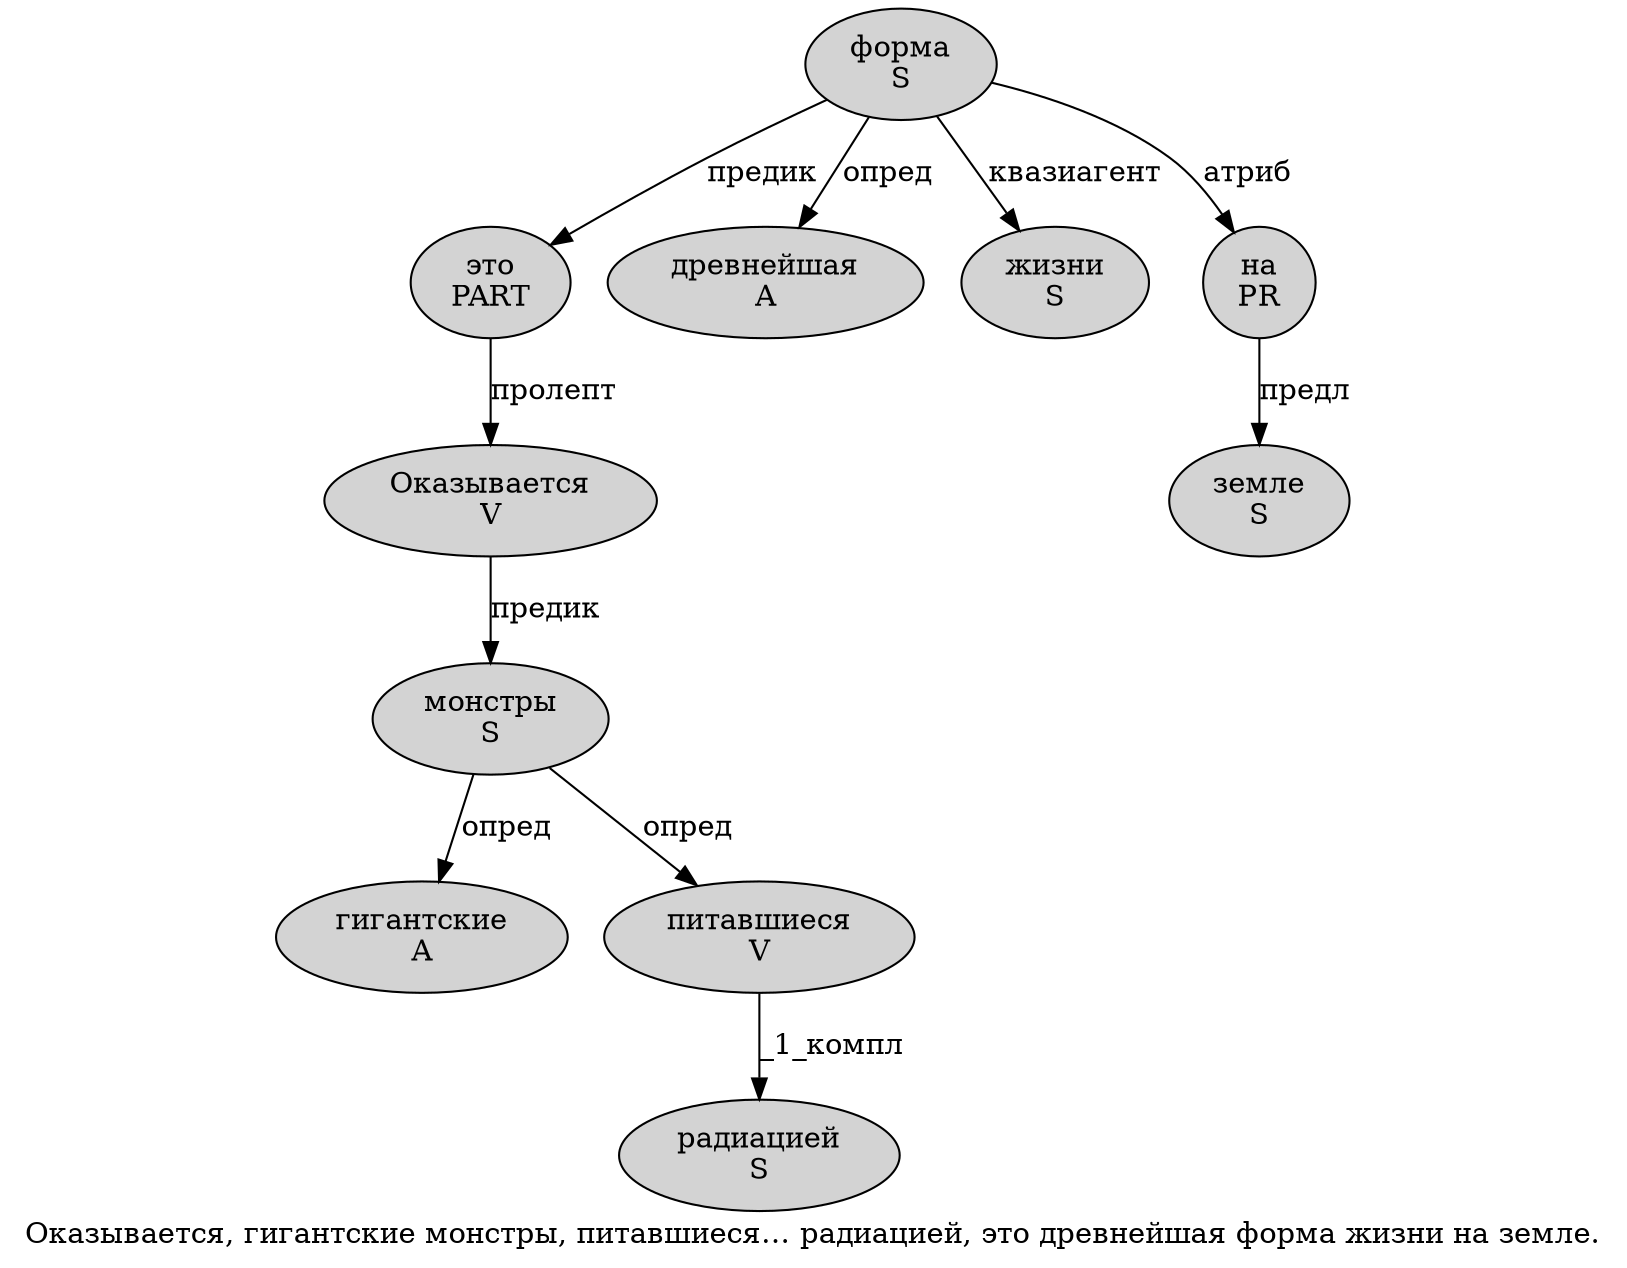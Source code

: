 digraph SENTENCE_4445 {
	graph [label="Оказывается, гигантские монстры, питавшиеся… радиацией, это древнейшая форма жизни на земле."]
	node [style=filled]
		0 [label="Оказывается
V" color="" fillcolor=lightgray penwidth=1 shape=ellipse]
		2 [label="гигантские
A" color="" fillcolor=lightgray penwidth=1 shape=ellipse]
		3 [label="монстры
S" color="" fillcolor=lightgray penwidth=1 shape=ellipse]
		5 [label="питавшиеся
V" color="" fillcolor=lightgray penwidth=1 shape=ellipse]
		7 [label="радиацией
S" color="" fillcolor=lightgray penwidth=1 shape=ellipse]
		9 [label="это
PART" color="" fillcolor=lightgray penwidth=1 shape=ellipse]
		10 [label="древнейшая
A" color="" fillcolor=lightgray penwidth=1 shape=ellipse]
		11 [label="форма
S" color="" fillcolor=lightgray penwidth=1 shape=ellipse]
		12 [label="жизни
S" color="" fillcolor=lightgray penwidth=1 shape=ellipse]
		13 [label="на
PR" color="" fillcolor=lightgray penwidth=1 shape=ellipse]
		14 [label="земле
S" color="" fillcolor=lightgray penwidth=1 shape=ellipse]
			0 -> 3 [label="предик"]
			5 -> 7 [label="_1_компл"]
			3 -> 2 [label="опред"]
			3 -> 5 [label="опред"]
			13 -> 14 [label="предл"]
			9 -> 0 [label="пролепт"]
			11 -> 9 [label="предик"]
			11 -> 10 [label="опред"]
			11 -> 12 [label="квазиагент"]
			11 -> 13 [label="атриб"]
}